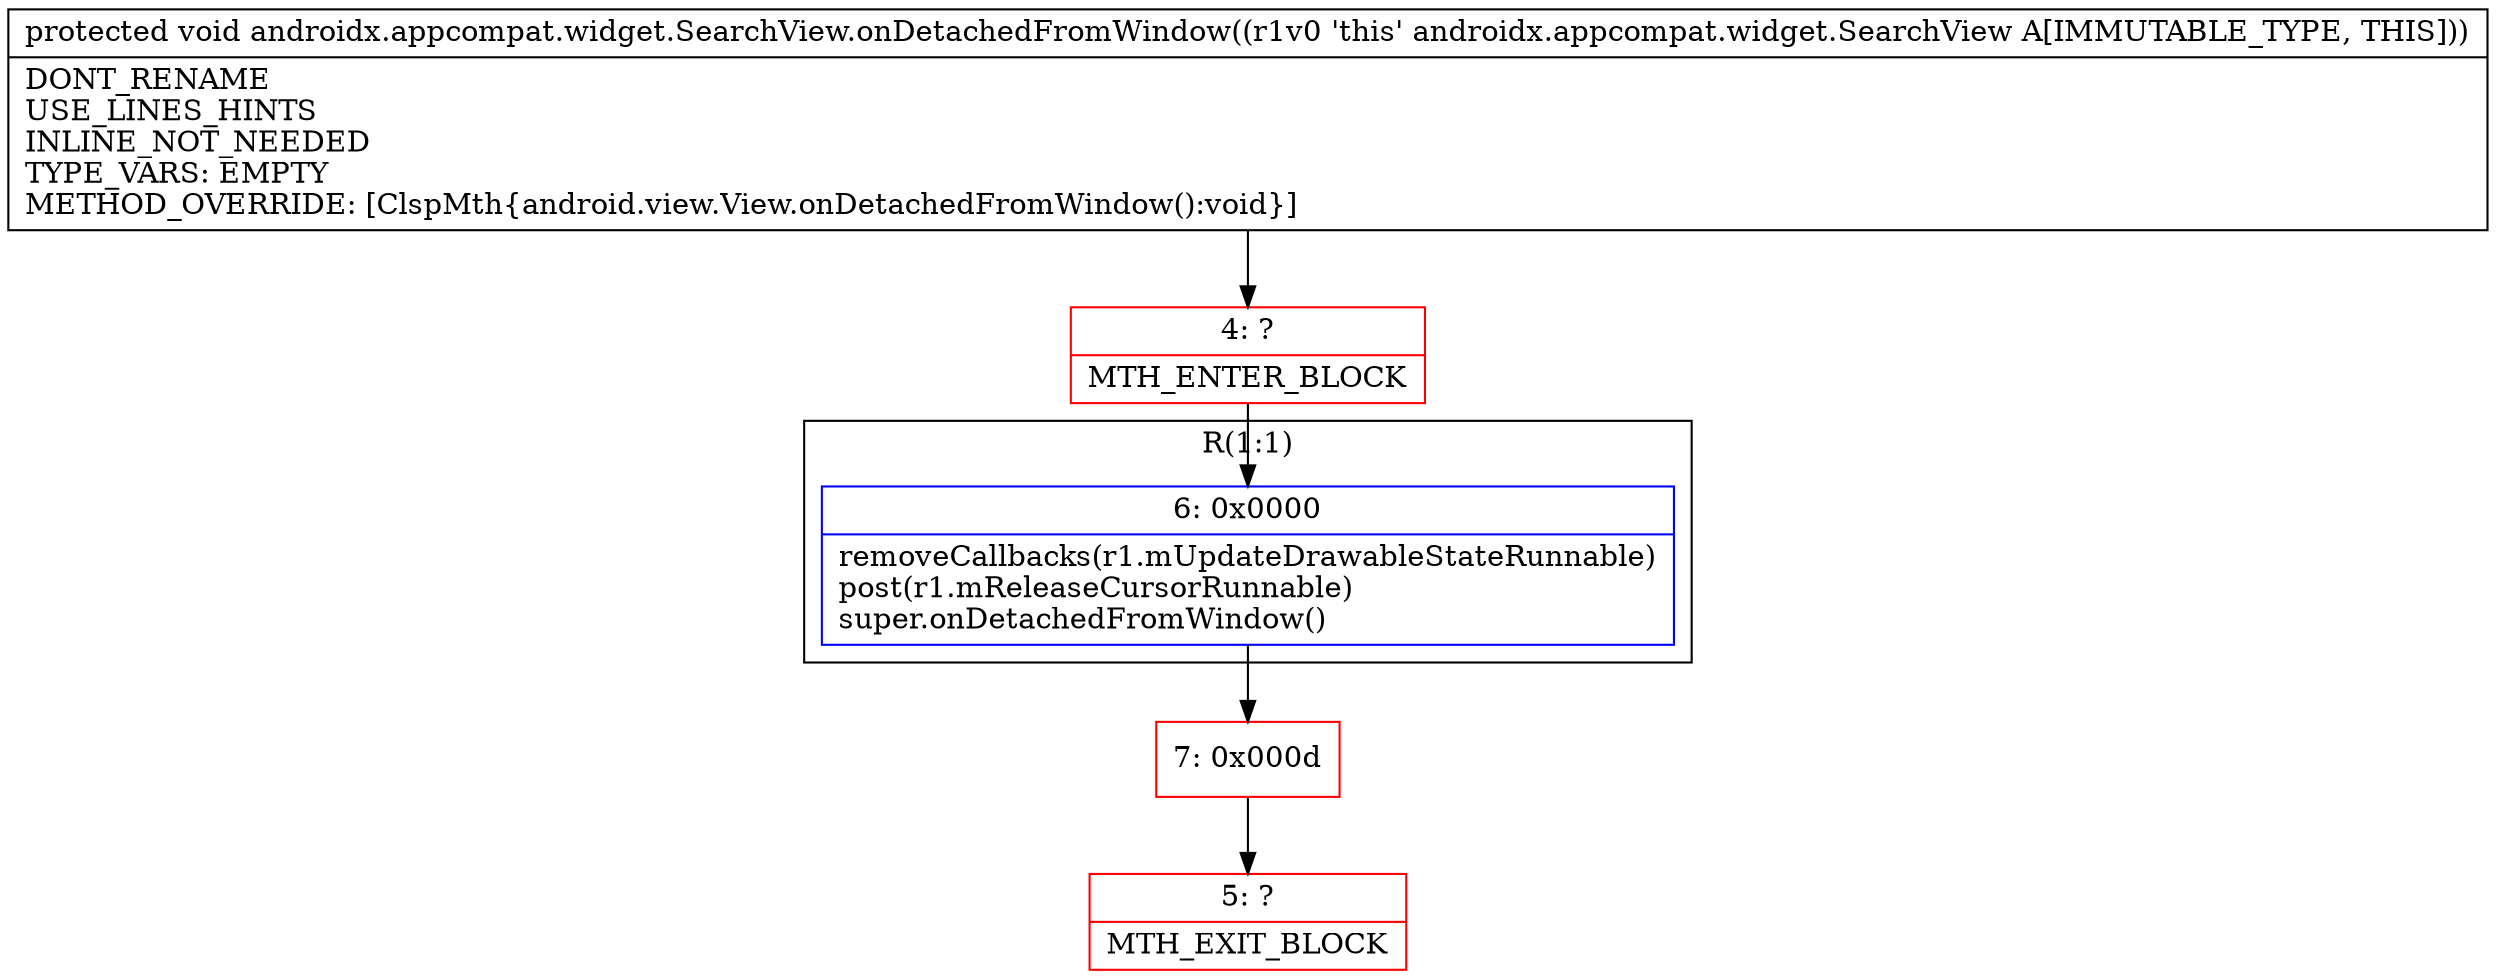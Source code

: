 digraph "CFG forandroidx.appcompat.widget.SearchView.onDetachedFromWindow()V" {
subgraph cluster_Region_44851723 {
label = "R(1:1)";
node [shape=record,color=blue];
Node_6 [shape=record,label="{6\:\ 0x0000|removeCallbacks(r1.mUpdateDrawableStateRunnable)\lpost(r1.mReleaseCursorRunnable)\lsuper.onDetachedFromWindow()\l}"];
}
Node_4 [shape=record,color=red,label="{4\:\ ?|MTH_ENTER_BLOCK\l}"];
Node_7 [shape=record,color=red,label="{7\:\ 0x000d}"];
Node_5 [shape=record,color=red,label="{5\:\ ?|MTH_EXIT_BLOCK\l}"];
MethodNode[shape=record,label="{protected void androidx.appcompat.widget.SearchView.onDetachedFromWindow((r1v0 'this' androidx.appcompat.widget.SearchView A[IMMUTABLE_TYPE, THIS]))  | DONT_RENAME\lUSE_LINES_HINTS\lINLINE_NOT_NEEDED\lTYPE_VARS: EMPTY\lMETHOD_OVERRIDE: [ClspMth\{android.view.View.onDetachedFromWindow():void\}]\l}"];
MethodNode -> Node_4;Node_6 -> Node_7;
Node_4 -> Node_6;
Node_7 -> Node_5;
}

